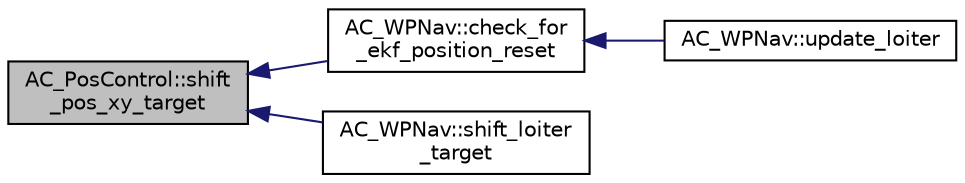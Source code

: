 digraph "AC_PosControl::shift_pos_xy_target"
{
 // INTERACTIVE_SVG=YES
  edge [fontname="Helvetica",fontsize="10",labelfontname="Helvetica",labelfontsize="10"];
  node [fontname="Helvetica",fontsize="10",shape=record];
  rankdir="LR";
  Node1 [label="AC_PosControl::shift\l_pos_xy_target",height=0.2,width=0.4,color="black", fillcolor="grey75", style="filled", fontcolor="black"];
  Node1 -> Node2 [dir="back",color="midnightblue",fontsize="10",style="solid",fontname="Helvetica"];
  Node2 [label="AC_WPNav::check_for\l_ekf_position_reset",height=0.2,width=0.4,color="black", fillcolor="white", style="filled",URL="$classAC__WPNav.html#ae1bf3013f0e3c72b74c7da114d945d1b",tooltip="check for ekf position reset and adjust loiter or brake target position "];
  Node2 -> Node3 [dir="back",color="midnightblue",fontsize="10",style="solid",fontname="Helvetica"];
  Node3 [label="AC_WPNav::update_loiter",height=0.2,width=0.4,color="black", fillcolor="white", style="filled",URL="$classAC__WPNav.html#a0a434270245fd8641352af387700dc82",tooltip="update_loiter - run the loiter controller - should be called at 10hz "];
  Node1 -> Node4 [dir="back",color="midnightblue",fontsize="10",style="solid",fontname="Helvetica"];
  Node4 [label="AC_WPNav::shift_loiter\l_target",height=0.2,width=0.4,color="black", fillcolor="white", style="filled",URL="$classAC__WPNav.html#a7403d4854f52a6762a4f5518bec1f26d"];
}
